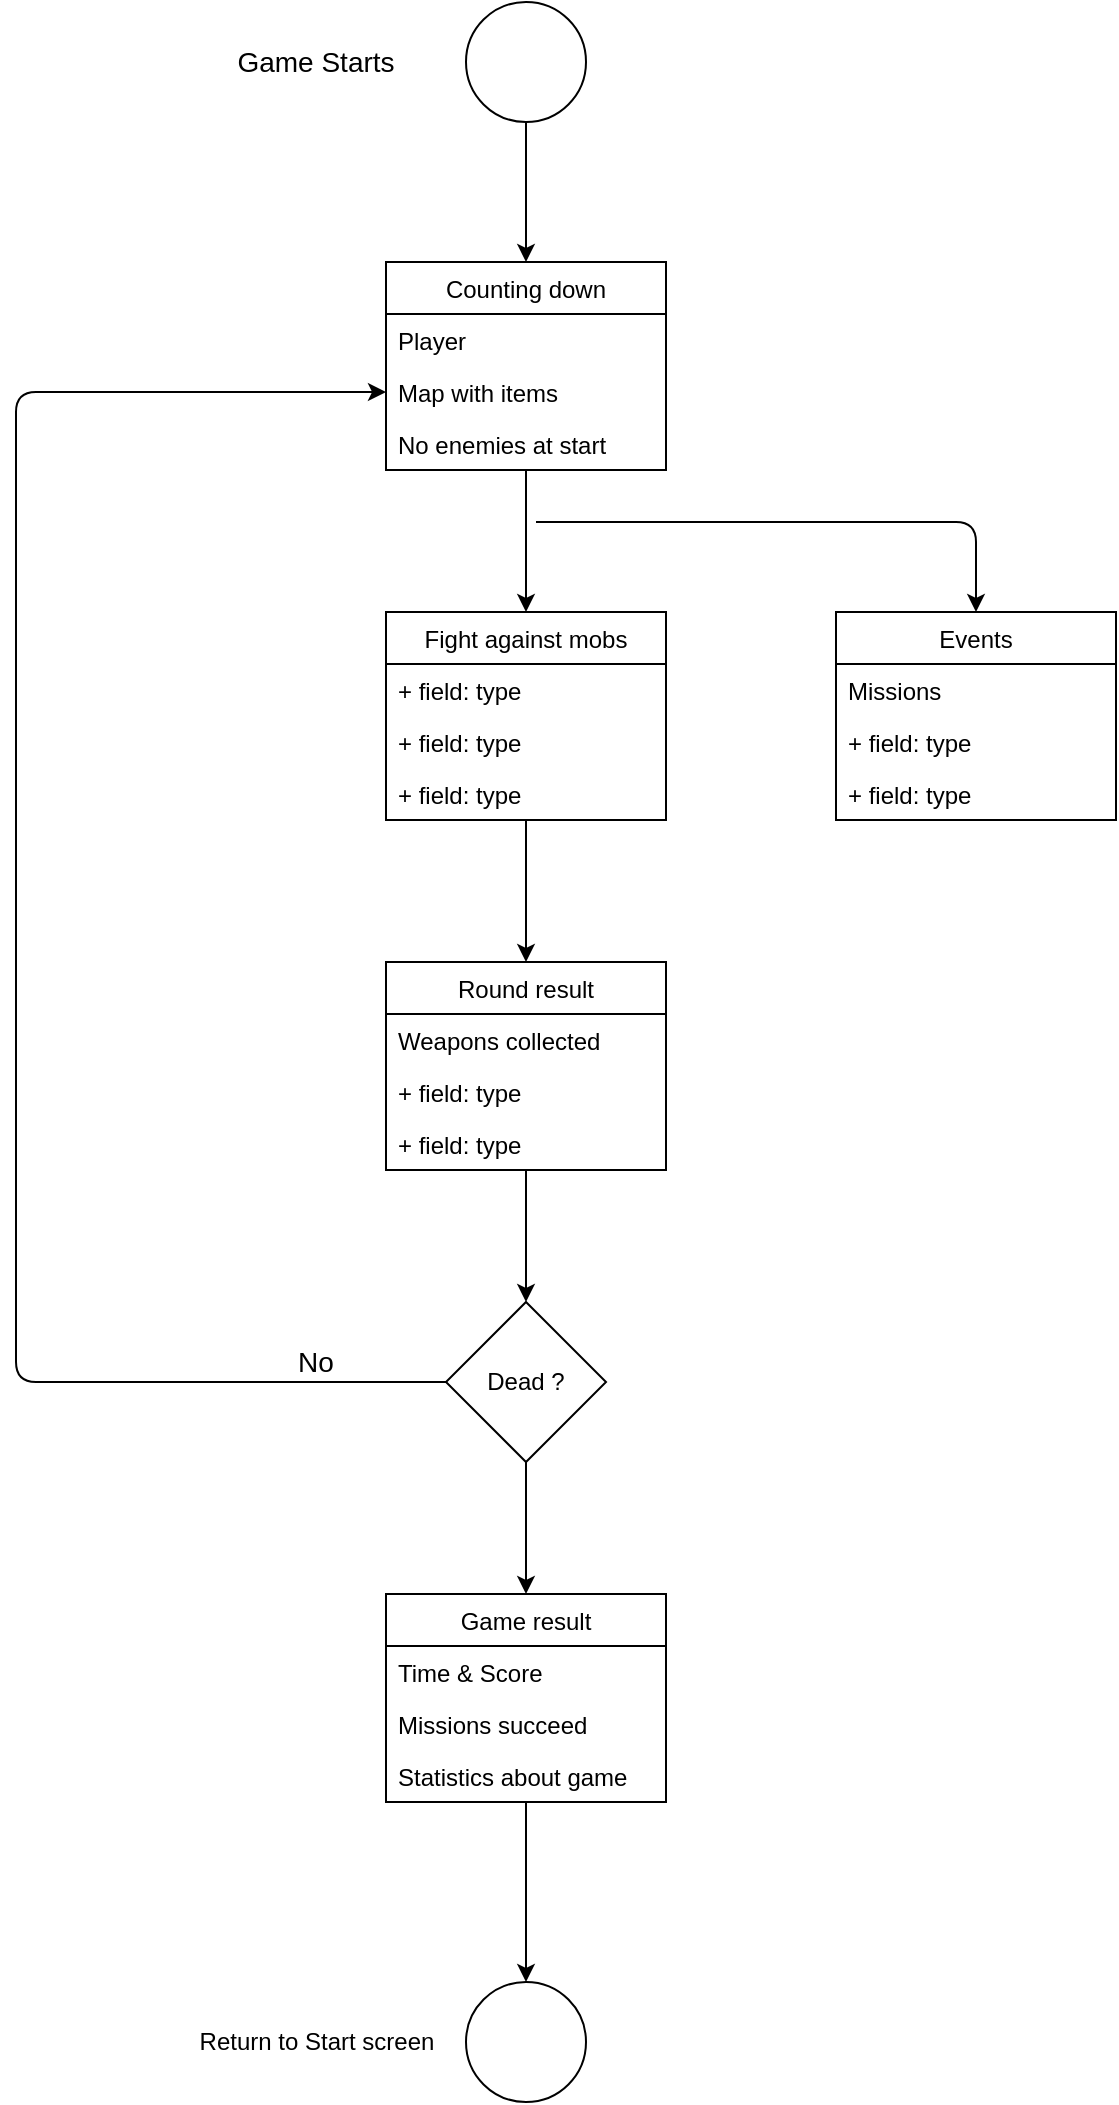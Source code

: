 <mxfile version="12.1.9" type="device" pages="1"><diagram id="XAG5_5CcTaYwqr7uMf0i" name="Page-1"><mxGraphModel dx="1173" dy="629" grid="1" gridSize="10" guides="1" tooltips="1" connect="1" arrows="1" fold="1" page="1" pageScale="1" pageWidth="850" pageHeight="1100" math="0" shadow="0"><root><mxCell id="0"/><mxCell id="1" parent="0"/><mxCell id="UMyipTaUJtVORiomKQX3-1" value="" style="ellipse;whiteSpace=wrap;html=1;aspect=fixed;" vertex="1" parent="1"><mxGeometry x="395" y="40" width="60" height="60" as="geometry"/></mxCell><mxCell id="UMyipTaUJtVORiomKQX3-2" value="&lt;font style=&quot;font-size: 14px&quot;&gt;Game Starts&lt;/font&gt;" style="text;html=1;strokeColor=none;fillColor=none;align=center;verticalAlign=middle;whiteSpace=wrap;rounded=0;" vertex="1" parent="1"><mxGeometry x="270" y="55" width="100" height="30" as="geometry"/></mxCell><mxCell id="UMyipTaUJtVORiomKQX3-3" value="Counting down" style="swimlane;fontStyle=0;childLayout=stackLayout;horizontal=1;startSize=26;fillColor=none;horizontalStack=0;resizeParent=1;resizeParentMax=0;resizeLast=0;collapsible=1;marginBottom=0;" vertex="1" parent="1"><mxGeometry x="355" y="170" width="140" height="104" as="geometry"/></mxCell><mxCell id="UMyipTaUJtVORiomKQX3-4" value="Player" style="text;strokeColor=none;fillColor=none;align=left;verticalAlign=top;spacingLeft=4;spacingRight=4;overflow=hidden;rotatable=0;points=[[0,0.5],[1,0.5]];portConstraint=eastwest;" vertex="1" parent="UMyipTaUJtVORiomKQX3-3"><mxGeometry y="26" width="140" height="26" as="geometry"/></mxCell><mxCell id="UMyipTaUJtVORiomKQX3-5" value="Map with items" style="text;strokeColor=none;fillColor=none;align=left;verticalAlign=top;spacingLeft=4;spacingRight=4;overflow=hidden;rotatable=0;points=[[0,0.5],[1,0.5]];portConstraint=eastwest;" vertex="1" parent="UMyipTaUJtVORiomKQX3-3"><mxGeometry y="52" width="140" height="26" as="geometry"/></mxCell><mxCell id="UMyipTaUJtVORiomKQX3-6" value="No enemies at start" style="text;strokeColor=none;fillColor=none;align=left;verticalAlign=top;spacingLeft=4;spacingRight=4;overflow=hidden;rotatable=0;points=[[0,0.5],[1,0.5]];portConstraint=eastwest;" vertex="1" parent="UMyipTaUJtVORiomKQX3-3"><mxGeometry y="78" width="140" height="26" as="geometry"/></mxCell><mxCell id="UMyipTaUJtVORiomKQX3-7" value="" style="endArrow=classic;html=1;exitX=0.5;exitY=1;exitDx=0;exitDy=0;entryX=0.5;entryY=0;entryDx=0;entryDy=0;" edge="1" parent="1" source="UMyipTaUJtVORiomKQX3-1" target="UMyipTaUJtVORiomKQX3-3"><mxGeometry width="50" height="50" relative="1" as="geometry"><mxPoint x="400" y="180" as="sourcePoint"/><mxPoint x="450" y="130" as="targetPoint"/></mxGeometry></mxCell><mxCell id="UMyipTaUJtVORiomKQX3-8" value="Fight against mobs" style="swimlane;fontStyle=0;childLayout=stackLayout;horizontal=1;startSize=26;fillColor=none;horizontalStack=0;resizeParent=1;resizeParentMax=0;resizeLast=0;collapsible=1;marginBottom=0;" vertex="1" parent="1"><mxGeometry x="355" y="345" width="140" height="104" as="geometry"/></mxCell><mxCell id="UMyipTaUJtVORiomKQX3-9" value="+ field: type" style="text;strokeColor=none;fillColor=none;align=left;verticalAlign=top;spacingLeft=4;spacingRight=4;overflow=hidden;rotatable=0;points=[[0,0.5],[1,0.5]];portConstraint=eastwest;" vertex="1" parent="UMyipTaUJtVORiomKQX3-8"><mxGeometry y="26" width="140" height="26" as="geometry"/></mxCell><mxCell id="UMyipTaUJtVORiomKQX3-10" value="+ field: type" style="text;strokeColor=none;fillColor=none;align=left;verticalAlign=top;spacingLeft=4;spacingRight=4;overflow=hidden;rotatable=0;points=[[0,0.5],[1,0.5]];portConstraint=eastwest;" vertex="1" parent="UMyipTaUJtVORiomKQX3-8"><mxGeometry y="52" width="140" height="26" as="geometry"/></mxCell><mxCell id="UMyipTaUJtVORiomKQX3-11" value="+ field: type" style="text;strokeColor=none;fillColor=none;align=left;verticalAlign=top;spacingLeft=4;spacingRight=4;overflow=hidden;rotatable=0;points=[[0,0.5],[1,0.5]];portConstraint=eastwest;" vertex="1" parent="UMyipTaUJtVORiomKQX3-8"><mxGeometry y="78" width="140" height="26" as="geometry"/></mxCell><mxCell id="UMyipTaUJtVORiomKQX3-12" value="" style="endArrow=classic;html=1;entryX=0.5;entryY=0;entryDx=0;entryDy=0;exitX=0.5;exitY=1;exitDx=0;exitDy=0;" edge="1" parent="1" source="UMyipTaUJtVORiomKQX3-3" target="UMyipTaUJtVORiomKQX3-8"><mxGeometry width="50" height="50" relative="1" as="geometry"><mxPoint x="425" y="330" as="sourcePoint"/><mxPoint x="330" y="300" as="targetPoint"/></mxGeometry></mxCell><mxCell id="UMyipTaUJtVORiomKQX3-13" value="Dead ?" style="rhombus;whiteSpace=wrap;html=1;" vertex="1" parent="1"><mxGeometry x="385" y="690" width="80" height="80" as="geometry"/></mxCell><mxCell id="UMyipTaUJtVORiomKQX3-14" value="" style="endArrow=classic;html=1;exitX=0;exitY=0.5;exitDx=0;exitDy=0;entryX=0;entryY=0.5;entryDx=0;entryDy=0;" edge="1" parent="1" source="UMyipTaUJtVORiomKQX3-13" target="UMyipTaUJtVORiomKQX3-5"><mxGeometry width="50" height="50" relative="1" as="geometry"><mxPoint x="300" y="680" as="sourcePoint"/><mxPoint x="220" y="230" as="targetPoint"/><Array as="points"><mxPoint x="170" y="730"/><mxPoint x="170" y="235"/></Array></mxGeometry></mxCell><mxCell id="UMyipTaUJtVORiomKQX3-15" value="&lt;font style=&quot;font-size: 14px&quot;&gt;No&lt;/font&gt;" style="text;html=1;strokeColor=none;fillColor=none;align=center;verticalAlign=middle;whiteSpace=wrap;rounded=0;" vertex="1" parent="1"><mxGeometry x="300" y="710" width="40" height="20" as="geometry"/></mxCell><mxCell id="UMyipTaUJtVORiomKQX3-16" value="Round result" style="swimlane;fontStyle=0;childLayout=stackLayout;horizontal=1;startSize=26;fillColor=none;horizontalStack=0;resizeParent=1;resizeParentMax=0;resizeLast=0;collapsible=1;marginBottom=0;" vertex="1" parent="1"><mxGeometry x="355" y="520" width="140" height="104" as="geometry"/></mxCell><mxCell id="UMyipTaUJtVORiomKQX3-17" value="Weapons collected" style="text;strokeColor=none;fillColor=none;align=left;verticalAlign=top;spacingLeft=4;spacingRight=4;overflow=hidden;rotatable=0;points=[[0,0.5],[1,0.5]];portConstraint=eastwest;" vertex="1" parent="UMyipTaUJtVORiomKQX3-16"><mxGeometry y="26" width="140" height="26" as="geometry"/></mxCell><mxCell id="UMyipTaUJtVORiomKQX3-18" value="+ field: type" style="text;strokeColor=none;fillColor=none;align=left;verticalAlign=top;spacingLeft=4;spacingRight=4;overflow=hidden;rotatable=0;points=[[0,0.5],[1,0.5]];portConstraint=eastwest;" vertex="1" parent="UMyipTaUJtVORiomKQX3-16"><mxGeometry y="52" width="140" height="26" as="geometry"/></mxCell><mxCell id="UMyipTaUJtVORiomKQX3-19" value="+ field: type" style="text;strokeColor=none;fillColor=none;align=left;verticalAlign=top;spacingLeft=4;spacingRight=4;overflow=hidden;rotatable=0;points=[[0,0.5],[1,0.5]];portConstraint=eastwest;" vertex="1" parent="UMyipTaUJtVORiomKQX3-16"><mxGeometry y="78" width="140" height="26" as="geometry"/></mxCell><mxCell id="UMyipTaUJtVORiomKQX3-21" value="" style="endArrow=classic;html=1;exitX=0.5;exitY=1;exitDx=0;exitDy=0;entryX=0.5;entryY=0;entryDx=0;entryDy=0;" edge="1" parent="1" source="UMyipTaUJtVORiomKQX3-8" target="UMyipTaUJtVORiomKQX3-16"><mxGeometry width="50" height="50" relative="1" as="geometry"><mxPoint x="510" y="510" as="sourcePoint"/><mxPoint x="560" y="460" as="targetPoint"/></mxGeometry></mxCell><mxCell id="UMyipTaUJtVORiomKQX3-22" value="" style="endArrow=classic;html=1;exitX=0.5;exitY=1;exitDx=0;exitDy=0;entryX=0.5;entryY=0;entryDx=0;entryDy=0;" edge="1" parent="1" source="UMyipTaUJtVORiomKQX3-16" target="UMyipTaUJtVORiomKQX3-13"><mxGeometry width="50" height="50" relative="1" as="geometry"><mxPoint x="470" y="690" as="sourcePoint"/><mxPoint x="520" y="640" as="targetPoint"/></mxGeometry></mxCell><mxCell id="UMyipTaUJtVORiomKQX3-23" value="Game result" style="swimlane;fontStyle=0;childLayout=stackLayout;horizontal=1;startSize=26;fillColor=none;horizontalStack=0;resizeParent=1;resizeParentMax=0;resizeLast=0;collapsible=1;marginBottom=0;" vertex="1" parent="1"><mxGeometry x="355" y="836" width="140" height="104" as="geometry"/></mxCell><mxCell id="UMyipTaUJtVORiomKQX3-24" value="Time &amp; Score" style="text;strokeColor=none;fillColor=none;align=left;verticalAlign=top;spacingLeft=4;spacingRight=4;overflow=hidden;rotatable=0;points=[[0,0.5],[1,0.5]];portConstraint=eastwest;" vertex="1" parent="UMyipTaUJtVORiomKQX3-23"><mxGeometry y="26" width="140" height="26" as="geometry"/></mxCell><mxCell id="UMyipTaUJtVORiomKQX3-25" value="Missions succeed" style="text;strokeColor=none;fillColor=none;align=left;verticalAlign=top;spacingLeft=4;spacingRight=4;overflow=hidden;rotatable=0;points=[[0,0.5],[1,0.5]];portConstraint=eastwest;" vertex="1" parent="UMyipTaUJtVORiomKQX3-23"><mxGeometry y="52" width="140" height="26" as="geometry"/></mxCell><mxCell id="UMyipTaUJtVORiomKQX3-26" value="Statistics about game" style="text;strokeColor=none;fillColor=none;align=left;verticalAlign=top;spacingLeft=4;spacingRight=4;overflow=hidden;rotatable=0;points=[[0,0.5],[1,0.5]];portConstraint=eastwest;" vertex="1" parent="UMyipTaUJtVORiomKQX3-23"><mxGeometry y="78" width="140" height="26" as="geometry"/></mxCell><mxCell id="UMyipTaUJtVORiomKQX3-27" value="" style="endArrow=classic;html=1;exitX=0.5;exitY=1;exitDx=0;exitDy=0;entryX=0.5;entryY=0;entryDx=0;entryDy=0;" edge="1" parent="1" source="UMyipTaUJtVORiomKQX3-13" target="UMyipTaUJtVORiomKQX3-23"><mxGeometry width="50" height="50" relative="1" as="geometry"><mxPoint x="480" y="820" as="sourcePoint"/><mxPoint x="530" y="770" as="targetPoint"/></mxGeometry></mxCell><mxCell id="UMyipTaUJtVORiomKQX3-28" value="" style="ellipse;whiteSpace=wrap;html=1;aspect=fixed;" vertex="1" parent="1"><mxGeometry x="395" y="1030" width="60" height="60" as="geometry"/></mxCell><mxCell id="UMyipTaUJtVORiomKQX3-29" value="" style="endArrow=classic;html=1;exitX=0.5;exitY=1;exitDx=0;exitDy=0;entryX=0.5;entryY=0;entryDx=0;entryDy=0;" edge="1" parent="1" source="UMyipTaUJtVORiomKQX3-23" target="UMyipTaUJtVORiomKQX3-28"><mxGeometry width="50" height="50" relative="1" as="geometry"><mxPoint x="460" y="1010" as="sourcePoint"/><mxPoint x="510" y="960" as="targetPoint"/></mxGeometry></mxCell><mxCell id="UMyipTaUJtVORiomKQX3-30" value="Return to Start screen" style="text;html=1;strokeColor=none;fillColor=none;align=center;verticalAlign=middle;whiteSpace=wrap;rounded=0;" vertex="1" parent="1"><mxGeometry x="252.5" y="1045" width="135" height="30" as="geometry"/></mxCell><mxCell id="UMyipTaUJtVORiomKQX3-31" value="Events" style="swimlane;fontStyle=0;childLayout=stackLayout;horizontal=1;startSize=26;fillColor=none;horizontalStack=0;resizeParent=1;resizeParentMax=0;resizeLast=0;collapsible=1;marginBottom=0;" vertex="1" parent="1"><mxGeometry x="580" y="345" width="140" height="104" as="geometry"/></mxCell><mxCell id="UMyipTaUJtVORiomKQX3-32" value="Missions" style="text;strokeColor=none;fillColor=none;align=left;verticalAlign=top;spacingLeft=4;spacingRight=4;overflow=hidden;rotatable=0;points=[[0,0.5],[1,0.5]];portConstraint=eastwest;" vertex="1" parent="UMyipTaUJtVORiomKQX3-31"><mxGeometry y="26" width="140" height="26" as="geometry"/></mxCell><mxCell id="UMyipTaUJtVORiomKQX3-33" value="+ field: type" style="text;strokeColor=none;fillColor=none;align=left;verticalAlign=top;spacingLeft=4;spacingRight=4;overflow=hidden;rotatable=0;points=[[0,0.5],[1,0.5]];portConstraint=eastwest;" vertex="1" parent="UMyipTaUJtVORiomKQX3-31"><mxGeometry y="52" width="140" height="26" as="geometry"/></mxCell><mxCell id="UMyipTaUJtVORiomKQX3-34" value="+ field: type" style="text;strokeColor=none;fillColor=none;align=left;verticalAlign=top;spacingLeft=4;spacingRight=4;overflow=hidden;rotatable=0;points=[[0,0.5],[1,0.5]];portConstraint=eastwest;" vertex="1" parent="UMyipTaUJtVORiomKQX3-31"><mxGeometry y="78" width="140" height="26" as="geometry"/></mxCell><mxCell id="UMyipTaUJtVORiomKQX3-35" value="" style="endArrow=classic;html=1;entryX=0.5;entryY=0;entryDx=0;entryDy=0;" edge="1" parent="1" target="UMyipTaUJtVORiomKQX3-31"><mxGeometry width="50" height="50" relative="1" as="geometry"><mxPoint x="430" y="300" as="sourcePoint"/><mxPoint x="570" y="280" as="targetPoint"/><Array as="points"><mxPoint x="650" y="300"/></Array></mxGeometry></mxCell></root></mxGraphModel></diagram></mxfile>